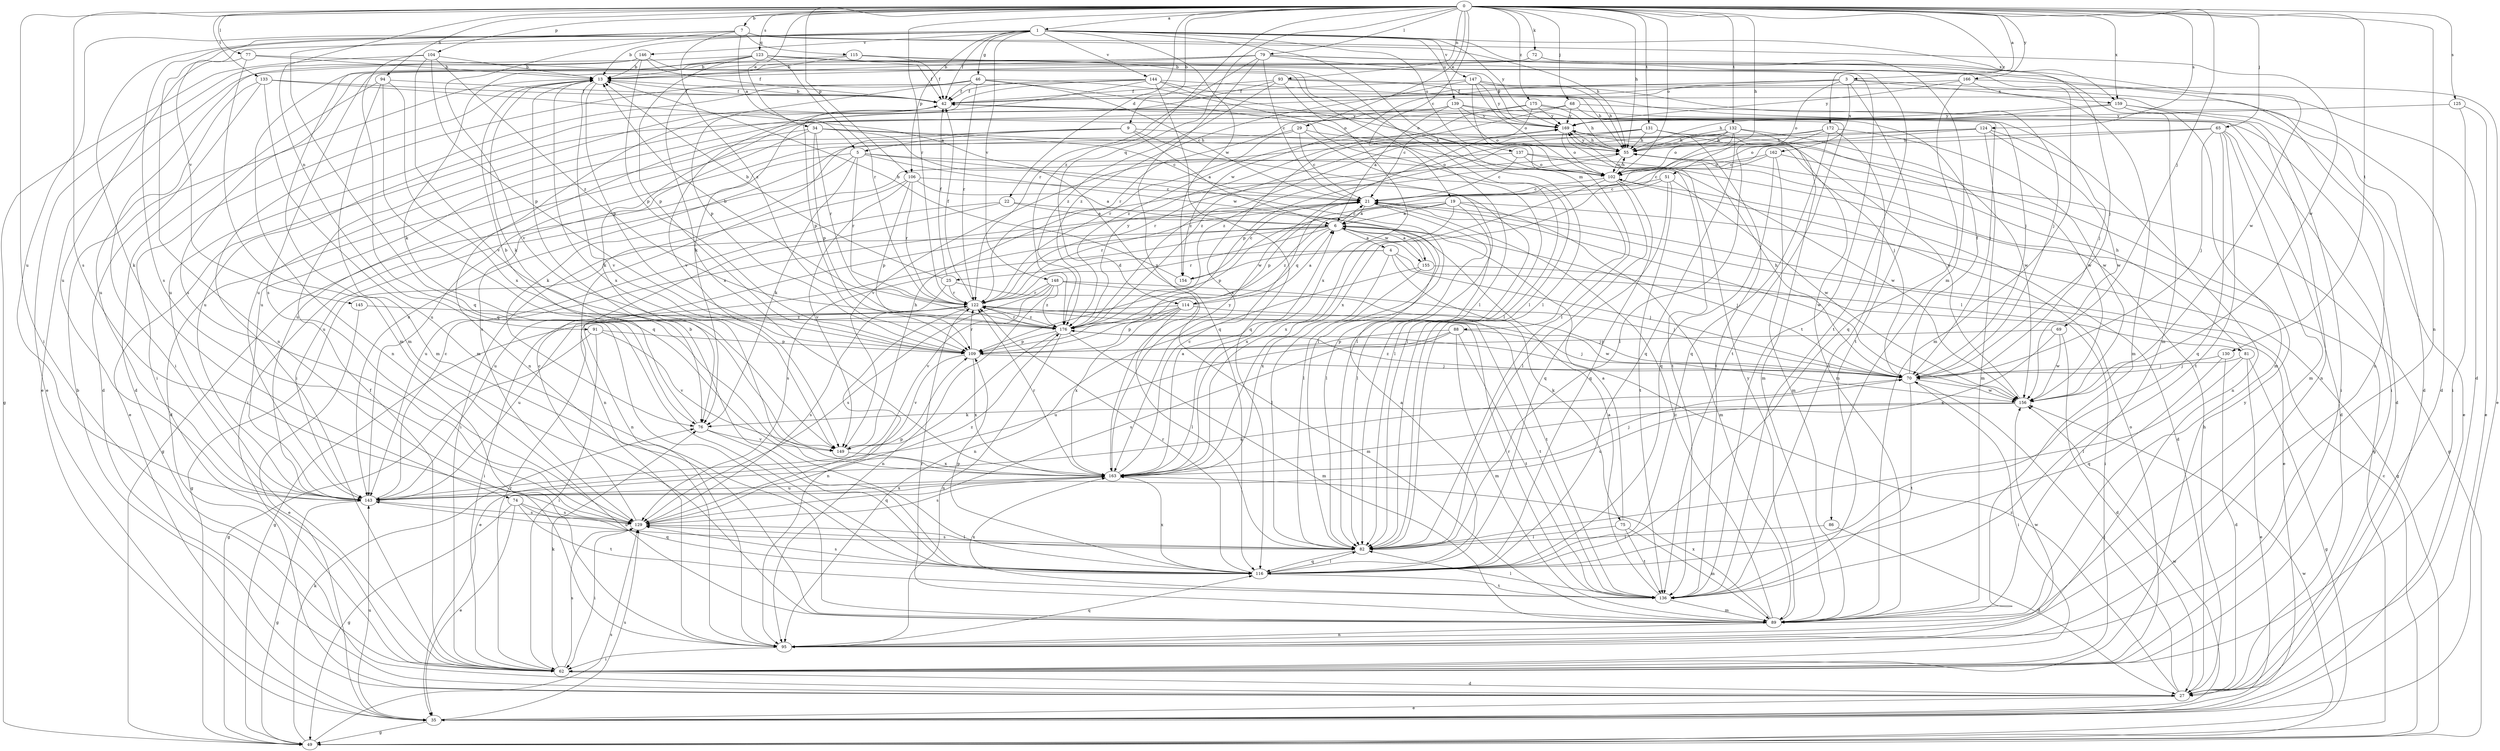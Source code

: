 strict digraph  {
0;
1;
3;
4;
5;
6;
7;
9;
13;
19;
21;
22;
25;
27;
29;
34;
35;
42;
46;
49;
51;
55;
62;
65;
68;
69;
70;
72;
74;
75;
76;
77;
79;
81;
82;
86;
88;
89;
91;
93;
94;
95;
102;
104;
106;
109;
114;
115;
116;
122;
123;
124;
125;
129;
130;
131;
132;
133;
136;
137;
139;
143;
144;
145;
146;
147;
148;
149;
154;
155;
156;
159;
162;
163;
166;
169;
172;
175;
176;
0 -> 1  [label=a];
0 -> 3  [label=a];
0 -> 7  [label=b];
0 -> 9  [label=b];
0 -> 19  [label=c];
0 -> 22  [label=d];
0 -> 29  [label=e];
0 -> 34  [label=e];
0 -> 51  [label=h];
0 -> 55  [label=h];
0 -> 62  [label=i];
0 -> 65  [label=j];
0 -> 68  [label=j];
0 -> 69  [label=j];
0 -> 72  [label=k];
0 -> 77  [label=l];
0 -> 79  [label=l];
0 -> 91  [label=n];
0 -> 93  [label=n];
0 -> 94  [label=n];
0 -> 95  [label=n];
0 -> 102  [label=o];
0 -> 104  [label=p];
0 -> 106  [label=p];
0 -> 114  [label=q];
0 -> 122  [label=r];
0 -> 123  [label=s];
0 -> 124  [label=s];
0 -> 125  [label=s];
0 -> 129  [label=s];
0 -> 130  [label=t];
0 -> 131  [label=t];
0 -> 132  [label=t];
0 -> 133  [label=t];
0 -> 159  [label=x];
0 -> 166  [label=y];
0 -> 172  [label=z];
0 -> 175  [label=z];
0 -> 176  [label=z];
1 -> 13  [label=b];
1 -> 42  [label=f];
1 -> 46  [label=g];
1 -> 74  [label=k];
1 -> 86  [label=m];
1 -> 88  [label=m];
1 -> 95  [label=n];
1 -> 106  [label=p];
1 -> 129  [label=s];
1 -> 137  [label=u];
1 -> 139  [label=u];
1 -> 144  [label=v];
1 -> 145  [label=v];
1 -> 146  [label=v];
1 -> 147  [label=v];
1 -> 148  [label=v];
1 -> 154  [label=w];
1 -> 159  [label=x];
1 -> 169  [label=y];
3 -> 42  [label=f];
3 -> 95  [label=n];
3 -> 102  [label=o];
3 -> 136  [label=t];
3 -> 143  [label=u];
3 -> 154  [label=w];
3 -> 159  [label=x];
3 -> 162  [label=x];
4 -> 25  [label=d];
4 -> 70  [label=j];
4 -> 75  [label=k];
4 -> 81  [label=l];
4 -> 154  [label=w];
4 -> 163  [label=x];
5 -> 49  [label=g];
5 -> 76  [label=k];
5 -> 82  [label=l];
5 -> 102  [label=o];
5 -> 122  [label=r];
5 -> 143  [label=u];
5 -> 155  [label=w];
6 -> 4  [label=a];
6 -> 21  [label=c];
6 -> 49  [label=g];
6 -> 70  [label=j];
6 -> 114  [label=q];
6 -> 122  [label=r];
6 -> 129  [label=s];
6 -> 143  [label=u];
6 -> 155  [label=w];
7 -> 5  [label=a];
7 -> 55  [label=h];
7 -> 115  [label=q];
7 -> 116  [label=q];
7 -> 143  [label=u];
7 -> 149  [label=v];
7 -> 156  [label=w];
7 -> 176  [label=z];
9 -> 5  [label=a];
9 -> 6  [label=a];
9 -> 27  [label=d];
9 -> 70  [label=j];
9 -> 76  [label=k];
9 -> 82  [label=l];
13 -> 42  [label=f];
13 -> 62  [label=i];
13 -> 76  [label=k];
13 -> 109  [label=p];
13 -> 149  [label=v];
13 -> 163  [label=x];
19 -> 6  [label=a];
19 -> 49  [label=g];
19 -> 82  [label=l];
19 -> 89  [label=m];
19 -> 109  [label=p];
19 -> 163  [label=x];
19 -> 176  [label=z];
21 -> 6  [label=a];
21 -> 35  [label=e];
21 -> 82  [label=l];
21 -> 122  [label=r];
21 -> 156  [label=w];
22 -> 6  [label=a];
22 -> 82  [label=l];
22 -> 95  [label=n];
22 -> 143  [label=u];
25 -> 13  [label=b];
25 -> 42  [label=f];
25 -> 62  [label=i];
25 -> 89  [label=m];
25 -> 122  [label=r];
27 -> 13  [label=b];
27 -> 35  [label=e];
27 -> 55  [label=h];
27 -> 70  [label=j];
27 -> 176  [label=z];
29 -> 21  [label=c];
29 -> 55  [label=h];
29 -> 82  [label=l];
29 -> 122  [label=r];
29 -> 143  [label=u];
34 -> 21  [label=c];
34 -> 55  [label=h];
34 -> 62  [label=i];
34 -> 82  [label=l];
34 -> 109  [label=p];
34 -> 122  [label=r];
34 -> 129  [label=s];
35 -> 49  [label=g];
35 -> 129  [label=s];
35 -> 143  [label=u];
35 -> 156  [label=w];
42 -> 13  [label=b];
42 -> 109  [label=p];
42 -> 136  [label=t];
42 -> 143  [label=u];
42 -> 169  [label=y];
46 -> 21  [label=c];
46 -> 42  [label=f];
46 -> 62  [label=i];
46 -> 82  [label=l];
46 -> 102  [label=o];
46 -> 109  [label=p];
46 -> 122  [label=r];
46 -> 163  [label=x];
49 -> 21  [label=c];
49 -> 76  [label=k];
49 -> 129  [label=s];
49 -> 156  [label=w];
51 -> 21  [label=c];
51 -> 109  [label=p];
51 -> 116  [label=q];
51 -> 136  [label=t];
51 -> 156  [label=w];
55 -> 102  [label=o];
55 -> 122  [label=r];
55 -> 169  [label=y];
62 -> 27  [label=d];
62 -> 42  [label=f];
62 -> 76  [label=k];
62 -> 102  [label=o];
62 -> 122  [label=r];
62 -> 129  [label=s];
62 -> 169  [label=y];
65 -> 21  [label=c];
65 -> 27  [label=d];
65 -> 55  [label=h];
65 -> 70  [label=j];
65 -> 89  [label=m];
65 -> 116  [label=q];
65 -> 136  [label=t];
68 -> 70  [label=j];
68 -> 95  [label=n];
68 -> 122  [label=r];
68 -> 163  [label=x];
68 -> 169  [label=y];
69 -> 27  [label=d];
69 -> 109  [label=p];
69 -> 156  [label=w];
69 -> 163  [label=x];
70 -> 42  [label=f];
70 -> 55  [label=h];
70 -> 62  [label=i];
70 -> 136  [label=t];
70 -> 143  [label=u];
70 -> 156  [label=w];
70 -> 176  [label=z];
72 -> 13  [label=b];
72 -> 27  [label=d];
72 -> 89  [label=m];
72 -> 129  [label=s];
74 -> 35  [label=e];
74 -> 49  [label=g];
74 -> 116  [label=q];
74 -> 129  [label=s];
74 -> 136  [label=t];
75 -> 6  [label=a];
75 -> 82  [label=l];
75 -> 89  [label=m];
75 -> 136  [label=t];
76 -> 13  [label=b];
76 -> 116  [label=q];
76 -> 149  [label=v];
77 -> 13  [label=b];
77 -> 82  [label=l];
77 -> 89  [label=m];
77 -> 143  [label=u];
79 -> 13  [label=b];
79 -> 21  [label=c];
79 -> 70  [label=j];
79 -> 76  [label=k];
79 -> 89  [label=m];
79 -> 122  [label=r];
79 -> 129  [label=s];
79 -> 136  [label=t];
79 -> 163  [label=x];
81 -> 35  [label=e];
81 -> 49  [label=g];
81 -> 55  [label=h];
81 -> 70  [label=j];
81 -> 82  [label=l];
82 -> 116  [label=q];
82 -> 129  [label=s];
82 -> 143  [label=u];
86 -> 27  [label=d];
86 -> 82  [label=l];
88 -> 70  [label=j];
88 -> 89  [label=m];
88 -> 109  [label=p];
88 -> 129  [label=s];
88 -> 136  [label=t];
88 -> 143  [label=u];
89 -> 21  [label=c];
89 -> 95  [label=n];
89 -> 122  [label=r];
89 -> 163  [label=x];
89 -> 169  [label=y];
91 -> 49  [label=g];
91 -> 62  [label=i];
91 -> 109  [label=p];
91 -> 149  [label=v];
93 -> 27  [label=d];
93 -> 35  [label=e];
93 -> 42  [label=f];
93 -> 76  [label=k];
93 -> 163  [label=x];
93 -> 176  [label=z];
94 -> 27  [label=d];
94 -> 42  [label=f];
94 -> 89  [label=m];
94 -> 116  [label=q];
94 -> 163  [label=x];
95 -> 62  [label=i];
95 -> 116  [label=q];
95 -> 156  [label=w];
102 -> 21  [label=c];
102 -> 27  [label=d];
102 -> 55  [label=h];
102 -> 82  [label=l];
102 -> 116  [label=q];
102 -> 163  [label=x];
104 -> 13  [label=b];
104 -> 49  [label=g];
104 -> 109  [label=p];
104 -> 116  [label=q];
104 -> 149  [label=v];
104 -> 176  [label=z];
106 -> 6  [label=a];
106 -> 21  [label=c];
106 -> 62  [label=i];
106 -> 109  [label=p];
106 -> 122  [label=r];
106 -> 149  [label=v];
109 -> 70  [label=j];
109 -> 122  [label=r];
109 -> 149  [label=v];
109 -> 163  [label=x];
114 -> 6  [label=a];
114 -> 49  [label=g];
114 -> 82  [label=l];
114 -> 109  [label=p];
114 -> 136  [label=t];
114 -> 163  [label=x];
114 -> 176  [label=z];
115 -> 13  [label=b];
115 -> 42  [label=f];
115 -> 95  [label=n];
115 -> 156  [label=w];
115 -> 169  [label=y];
116 -> 6  [label=a];
116 -> 13  [label=b];
116 -> 82  [label=l];
116 -> 109  [label=p];
116 -> 122  [label=r];
116 -> 129  [label=s];
116 -> 136  [label=t];
116 -> 163  [label=x];
122 -> 42  [label=f];
122 -> 70  [label=j];
122 -> 95  [label=n];
122 -> 129  [label=s];
122 -> 143  [label=u];
122 -> 156  [label=w];
122 -> 176  [label=z];
123 -> 13  [label=b];
123 -> 35  [label=e];
123 -> 42  [label=f];
123 -> 82  [label=l];
123 -> 89  [label=m];
123 -> 109  [label=p];
123 -> 122  [label=r];
123 -> 136  [label=t];
124 -> 55  [label=h];
124 -> 89  [label=m];
124 -> 95  [label=n];
124 -> 102  [label=o];
124 -> 109  [label=p];
124 -> 156  [label=w];
125 -> 35  [label=e];
125 -> 62  [label=i];
125 -> 169  [label=y];
129 -> 21  [label=c];
129 -> 62  [label=i];
129 -> 82  [label=l];
129 -> 109  [label=p];
129 -> 176  [label=z];
130 -> 27  [label=d];
130 -> 70  [label=j];
130 -> 116  [label=q];
131 -> 55  [label=h];
131 -> 89  [label=m];
131 -> 136  [label=t];
131 -> 143  [label=u];
131 -> 149  [label=v];
131 -> 156  [label=w];
131 -> 176  [label=z];
132 -> 55  [label=h];
132 -> 89  [label=m];
132 -> 102  [label=o];
132 -> 116  [label=q];
132 -> 143  [label=u];
132 -> 156  [label=w];
132 -> 163  [label=x];
132 -> 176  [label=z];
133 -> 27  [label=d];
133 -> 42  [label=f];
133 -> 89  [label=m];
133 -> 116  [label=q];
133 -> 143  [label=u];
136 -> 6  [label=a];
136 -> 82  [label=l];
136 -> 89  [label=m];
136 -> 122  [label=r];
136 -> 163  [label=x];
137 -> 21  [label=c];
137 -> 49  [label=g];
137 -> 95  [label=n];
137 -> 102  [label=o];
137 -> 156  [label=w];
139 -> 6  [label=a];
139 -> 27  [label=d];
139 -> 35  [label=e];
139 -> 70  [label=j];
139 -> 76  [label=k];
139 -> 102  [label=o];
139 -> 169  [label=y];
143 -> 21  [label=c];
143 -> 49  [label=g];
143 -> 129  [label=s];
143 -> 163  [label=x];
144 -> 42  [label=f];
144 -> 55  [label=h];
144 -> 70  [label=j];
144 -> 95  [label=n];
144 -> 102  [label=o];
144 -> 116  [label=q];
144 -> 143  [label=u];
144 -> 149  [label=v];
145 -> 35  [label=e];
145 -> 176  [label=z];
146 -> 13  [label=b];
146 -> 35  [label=e];
146 -> 42  [label=f];
146 -> 62  [label=i];
146 -> 82  [label=l];
146 -> 109  [label=p];
147 -> 42  [label=f];
147 -> 55  [label=h];
147 -> 70  [label=j];
147 -> 82  [label=l];
147 -> 102  [label=o];
147 -> 169  [label=y];
147 -> 176  [label=z];
148 -> 70  [label=j];
148 -> 95  [label=n];
148 -> 122  [label=r];
148 -> 129  [label=s];
148 -> 136  [label=t];
148 -> 149  [label=v];
148 -> 176  [label=z];
149 -> 55  [label=h];
149 -> 163  [label=x];
154 -> 13  [label=b];
154 -> 21  [label=c];
155 -> 6  [label=a];
155 -> 62  [label=i];
155 -> 82  [label=l];
155 -> 95  [label=n];
156 -> 76  [label=k];
156 -> 143  [label=u];
156 -> 169  [label=y];
159 -> 35  [label=e];
159 -> 55  [label=h];
159 -> 62  [label=i];
159 -> 89  [label=m];
159 -> 169  [label=y];
162 -> 21  [label=c];
162 -> 49  [label=g];
162 -> 89  [label=m];
162 -> 102  [label=o];
162 -> 116  [label=q];
163 -> 6  [label=a];
163 -> 21  [label=c];
163 -> 70  [label=j];
163 -> 122  [label=r];
163 -> 129  [label=s];
163 -> 143  [label=u];
163 -> 169  [label=y];
166 -> 27  [label=d];
166 -> 42  [label=f];
166 -> 89  [label=m];
166 -> 116  [label=q];
166 -> 169  [label=y];
169 -> 55  [label=h];
169 -> 102  [label=o];
169 -> 136  [label=t];
172 -> 55  [label=h];
172 -> 82  [label=l];
172 -> 116  [label=q];
172 -> 136  [label=t];
172 -> 156  [label=w];
172 -> 176  [label=z];
175 -> 21  [label=c];
175 -> 55  [label=h];
175 -> 62  [label=i];
175 -> 143  [label=u];
175 -> 169  [label=y];
175 -> 176  [label=z];
176 -> 13  [label=b];
176 -> 35  [label=e];
176 -> 89  [label=m];
176 -> 95  [label=n];
176 -> 109  [label=p];
176 -> 122  [label=r];
176 -> 169  [label=y];
}
